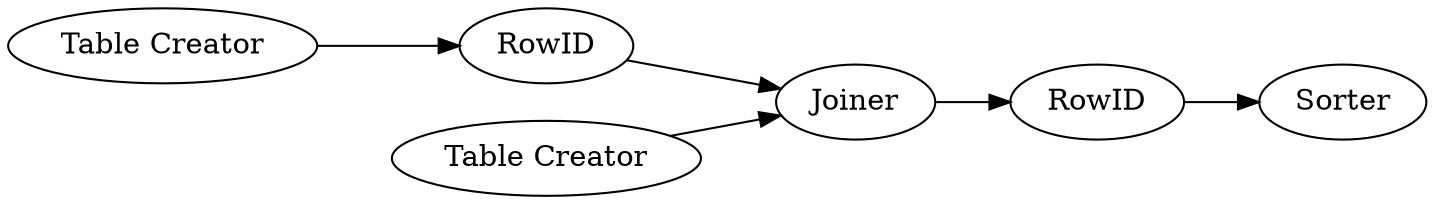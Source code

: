 digraph {
	"-462374539550179384_2" [label="Table Creator"]
	"-462374539550179384_3" [label=Joiner]
	"-462374539550179384_4" [label=RowID]
	"-462374539550179384_1" [label="Table Creator"]
	"-462374539550179384_6" [label=Sorter]
	"-462374539550179384_5" [label=RowID]
	"-462374539550179384_5" -> "-462374539550179384_3"
	"-462374539550179384_1" -> "-462374539550179384_3"
	"-462374539550179384_2" -> "-462374539550179384_5"
	"-462374539550179384_4" -> "-462374539550179384_6"
	"-462374539550179384_3" -> "-462374539550179384_4"
	rankdir=LR
}
